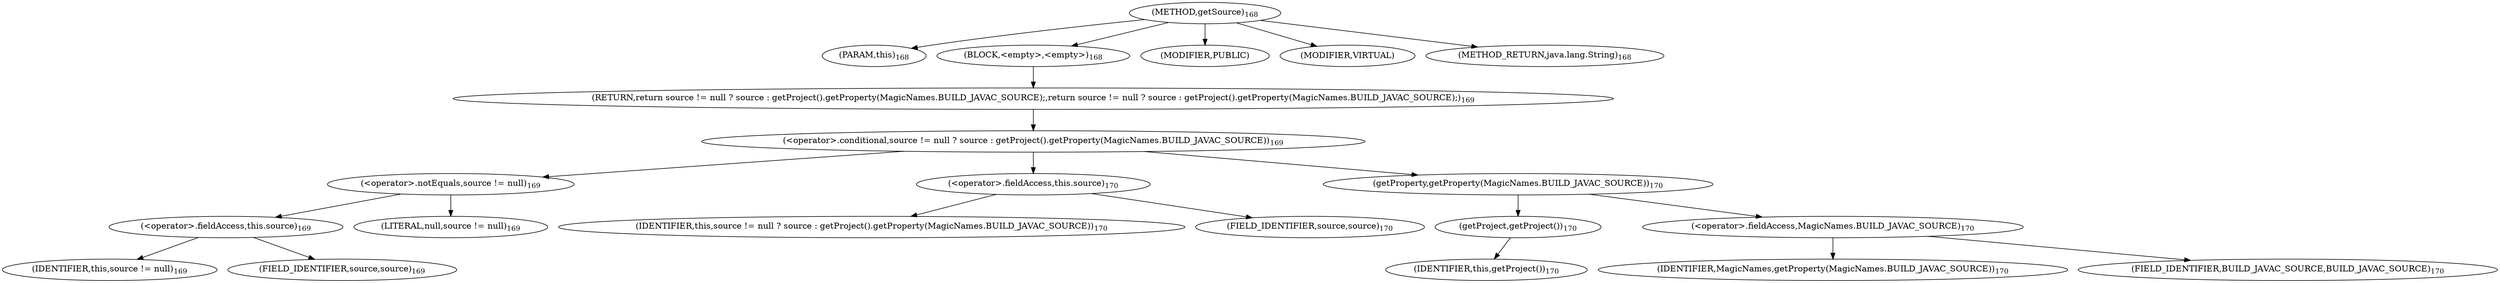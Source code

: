 digraph "getSource" {  
"454" [label = <(METHOD,getSource)<SUB>168</SUB>> ]
"8" [label = <(PARAM,this)<SUB>168</SUB>> ]
"455" [label = <(BLOCK,&lt;empty&gt;,&lt;empty&gt;)<SUB>168</SUB>> ]
"456" [label = <(RETURN,return source != null ? source : getProject().getProperty(MagicNames.BUILD_JAVAC_SOURCE);,return source != null ? source : getProject().getProperty(MagicNames.BUILD_JAVAC_SOURCE);)<SUB>169</SUB>> ]
"457" [label = <(&lt;operator&gt;.conditional,source != null ? source : getProject().getProperty(MagicNames.BUILD_JAVAC_SOURCE))<SUB>169</SUB>> ]
"458" [label = <(&lt;operator&gt;.notEquals,source != null)<SUB>169</SUB>> ]
"459" [label = <(&lt;operator&gt;.fieldAccess,this.source)<SUB>169</SUB>> ]
"460" [label = <(IDENTIFIER,this,source != null)<SUB>169</SUB>> ]
"461" [label = <(FIELD_IDENTIFIER,source,source)<SUB>169</SUB>> ]
"462" [label = <(LITERAL,null,source != null)<SUB>169</SUB>> ]
"463" [label = <(&lt;operator&gt;.fieldAccess,this.source)<SUB>170</SUB>> ]
"464" [label = <(IDENTIFIER,this,source != null ? source : getProject().getProperty(MagicNames.BUILD_JAVAC_SOURCE))<SUB>170</SUB>> ]
"465" [label = <(FIELD_IDENTIFIER,source,source)<SUB>170</SUB>> ]
"466" [label = <(getProperty,getProperty(MagicNames.BUILD_JAVAC_SOURCE))<SUB>170</SUB>> ]
"467" [label = <(getProject,getProject())<SUB>170</SUB>> ]
"7" [label = <(IDENTIFIER,this,getProject())<SUB>170</SUB>> ]
"468" [label = <(&lt;operator&gt;.fieldAccess,MagicNames.BUILD_JAVAC_SOURCE)<SUB>170</SUB>> ]
"469" [label = <(IDENTIFIER,MagicNames,getProperty(MagicNames.BUILD_JAVAC_SOURCE))<SUB>170</SUB>> ]
"470" [label = <(FIELD_IDENTIFIER,BUILD_JAVAC_SOURCE,BUILD_JAVAC_SOURCE)<SUB>170</SUB>> ]
"471" [label = <(MODIFIER,PUBLIC)> ]
"472" [label = <(MODIFIER,VIRTUAL)> ]
"473" [label = <(METHOD_RETURN,java.lang.String)<SUB>168</SUB>> ]
  "454" -> "8" 
  "454" -> "455" 
  "454" -> "471" 
  "454" -> "472" 
  "454" -> "473" 
  "455" -> "456" 
  "456" -> "457" 
  "457" -> "458" 
  "457" -> "463" 
  "457" -> "466" 
  "458" -> "459" 
  "458" -> "462" 
  "459" -> "460" 
  "459" -> "461" 
  "463" -> "464" 
  "463" -> "465" 
  "466" -> "467" 
  "466" -> "468" 
  "467" -> "7" 
  "468" -> "469" 
  "468" -> "470" 
}
